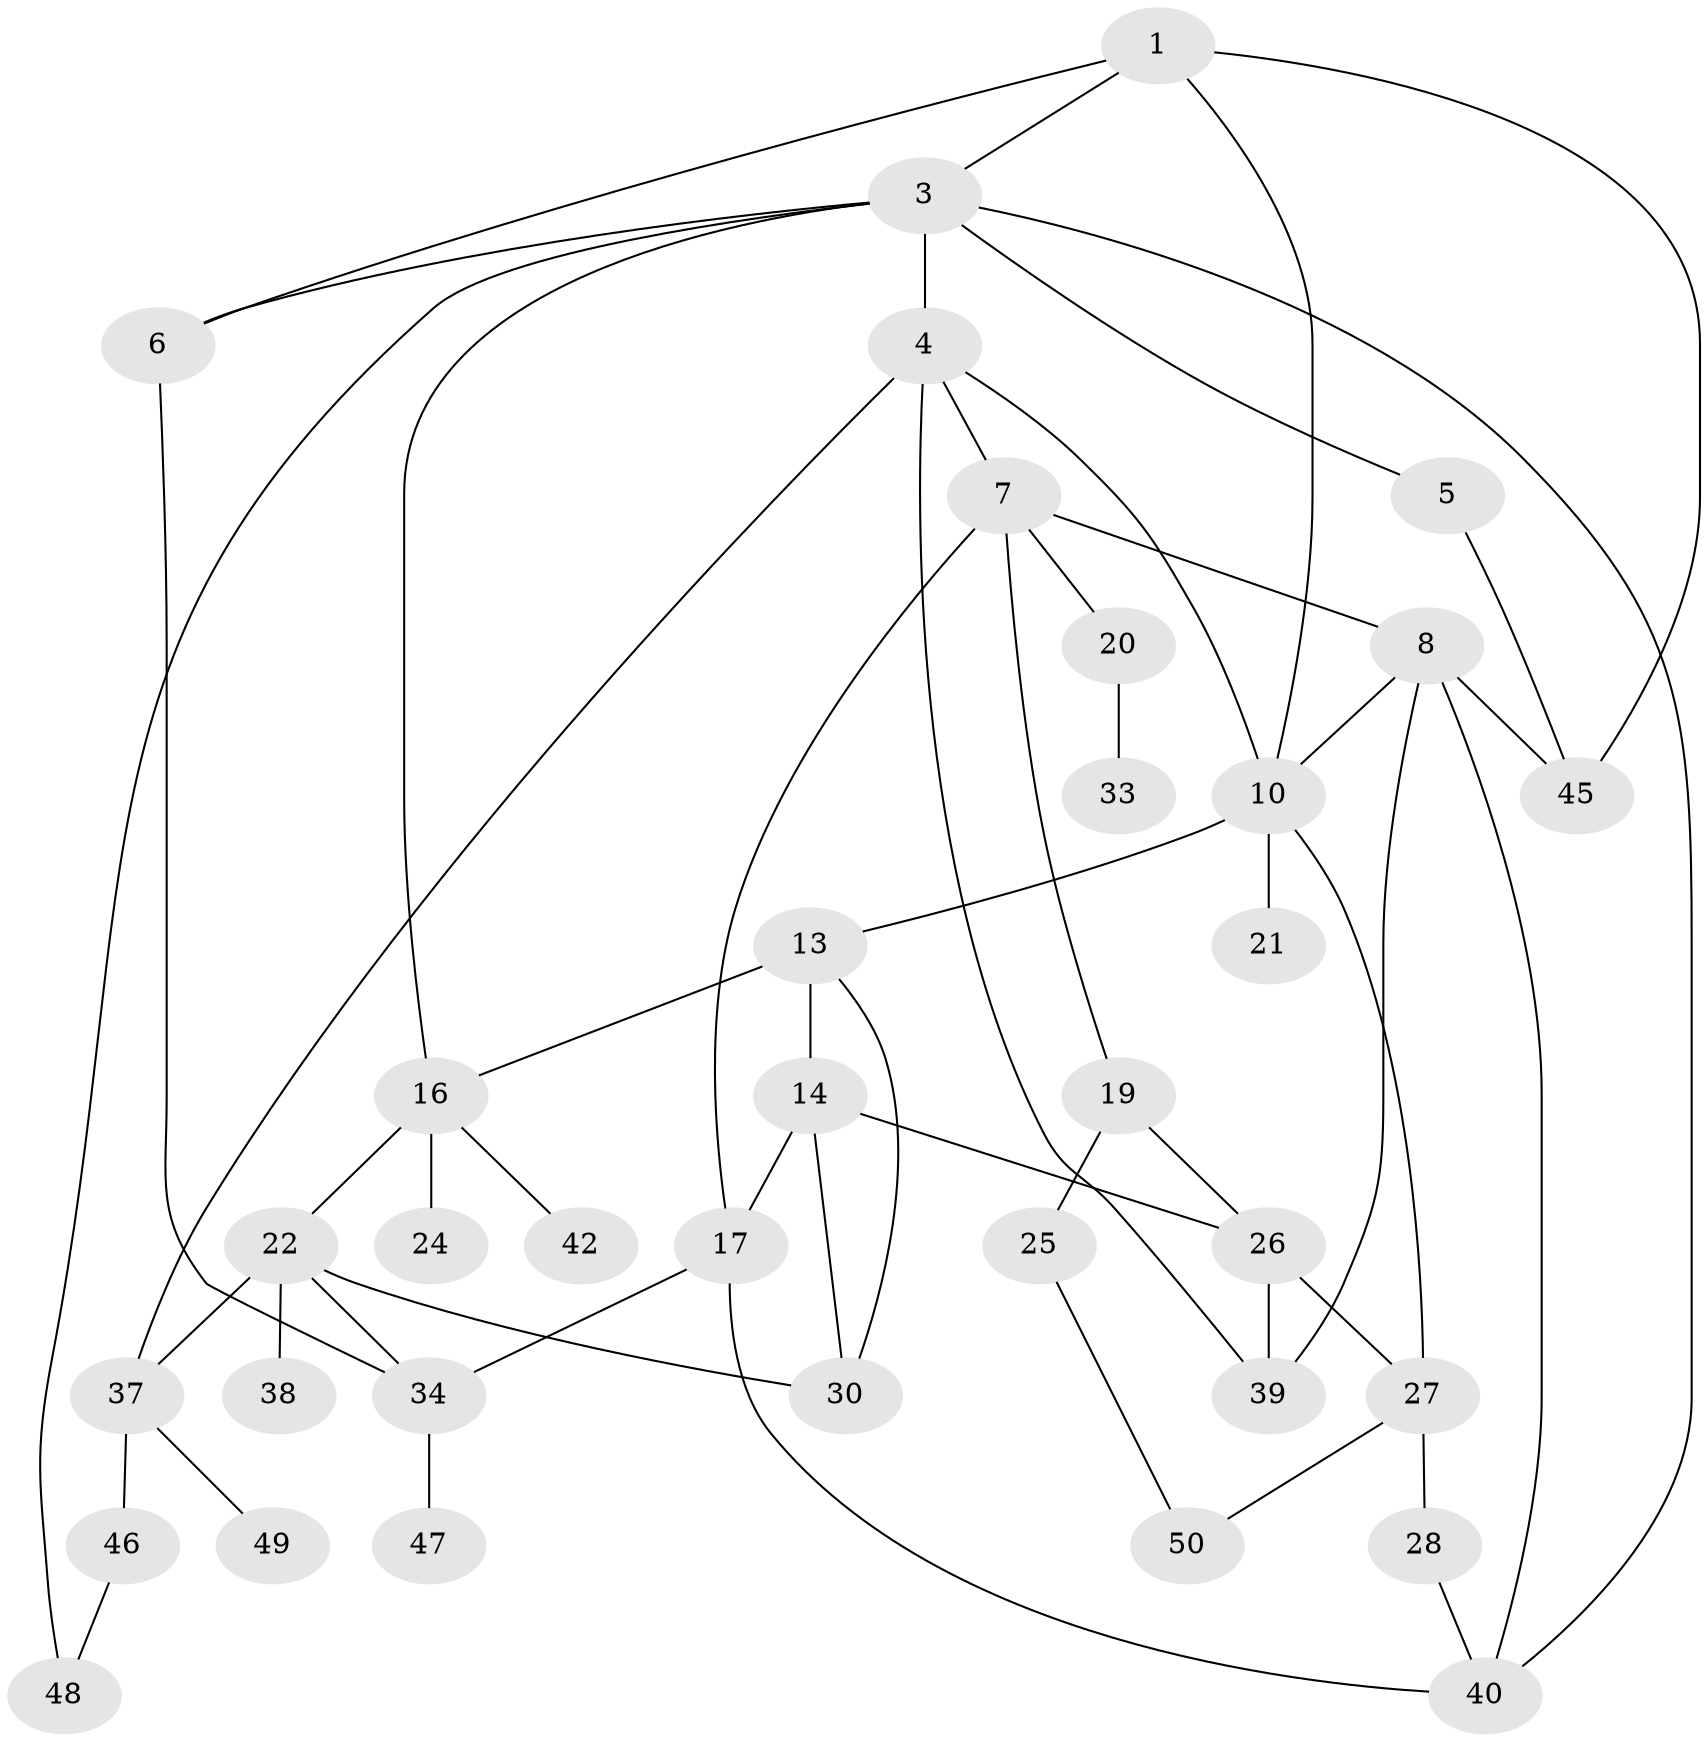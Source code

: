 // Generated by graph-tools (version 1.1) at 2025/23/03/03/25 07:23:32]
// undirected, 35 vertices, 55 edges
graph export_dot {
graph [start="1"]
  node [color=gray90,style=filled];
  1 [super="+2"];
  3 [super="+9"];
  4;
  5 [super="+31"];
  6 [super="+12"];
  7 [super="+11"];
  8 [super="+32"];
  10 [super="+36"];
  13;
  14 [super="+15"];
  16 [super="+18"];
  17 [super="+29"];
  19 [super="+23"];
  20 [super="+41"];
  21;
  22;
  24;
  25;
  26 [super="+35"];
  27;
  28;
  30;
  33;
  34 [super="+44"];
  37 [super="+43"];
  38;
  39;
  40;
  42;
  45;
  46;
  47;
  48;
  49;
  50;
  1 -- 3;
  1 -- 10;
  1 -- 45;
  1 -- 6;
  3 -- 4;
  3 -- 5;
  3 -- 6;
  3 -- 48;
  3 -- 16;
  3 -- 40;
  4 -- 7;
  4 -- 10;
  4 -- 39;
  4 -- 37;
  5 -- 45;
  6 -- 34;
  7 -- 8;
  7 -- 19;
  7 -- 20;
  7 -- 17;
  8 -- 39;
  8 -- 45;
  8 -- 40;
  8 -- 10;
  10 -- 13;
  10 -- 21;
  10 -- 27;
  13 -- 14;
  13 -- 16;
  13 -- 30;
  14 -- 26;
  14 -- 17;
  14 -- 30;
  16 -- 22;
  16 -- 42;
  16 -- 24;
  17 -- 40;
  17 -- 34;
  19 -- 25;
  19 -- 26;
  20 -- 33;
  22 -- 30;
  22 -- 37;
  22 -- 38;
  22 -- 34;
  25 -- 50;
  26 -- 27;
  26 -- 39;
  27 -- 28;
  27 -- 50;
  28 -- 40;
  34 -- 47;
  37 -- 46;
  37 -- 49;
  46 -- 48;
}
